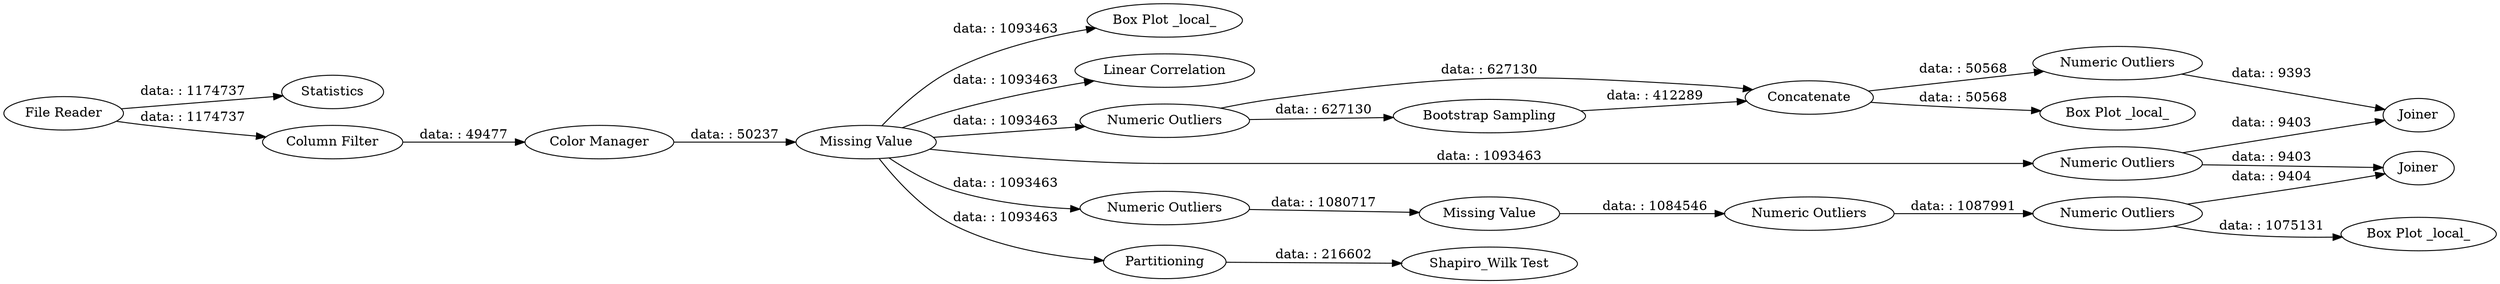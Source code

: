 digraph {
	"3016759041478245296_12" [label="Box Plot _local_"]
	"3016759041478245296_1" [label="File Reader"]
	"3016759041478245296_22" [label=Joiner]
	"3016759041478245296_26" [label="Numeric Outliers"]
	"3016759041478245296_15" [label="Linear Correlation"]
	"3016759041478245296_17" [label="Missing Value"]
	"3016759041478245296_4" [label="Missing Value"]
	"3016759041478245296_25" [label=Concatenate]
	"3016759041478245296_20" [label="Numeric Outliers"]
	"3016759041478245296_18" [label="Numeric Outliers"]
	"3016759041478245296_14" [label="Shapiro_Wilk Test"]
	"3016759041478245296_23" [label="Numeric Outliers"]
	"3016759041478245296_19" [label="Numeric Outliers"]
	"3016759041478245296_2" [label=Statistics]
	"3016759041478245296_21" [label="Box Plot _local_"]
	"3016759041478245296_24" [label="Bootstrap Sampling"]
	"3016759041478245296_3" [label="Column Filter"]
	"3016759041478245296_5" [label="Color Manager"]
	"3016759041478245296_28" [label="Box Plot _local_"]
	"3016759041478245296_16" [label="Numeric Outliers"]
	"3016759041478245296_27" [label=Joiner]
	"3016759041478245296_13" [label=Partitioning]
	"3016759041478245296_20" -> "3016759041478245296_22" [label="data: : 9404"]
	"3016759041478245296_4" -> "3016759041478245296_19" [label="data: : 1093463"]
	"3016759041478245296_18" -> "3016759041478245296_20" [label="data: : 1087991"]
	"3016759041478245296_3" -> "3016759041478245296_5" [label="data: : 49477"]
	"3016759041478245296_5" -> "3016759041478245296_4" [label="data: : 50237"]
	"3016759041478245296_23" -> "3016759041478245296_24" [label="data: : 627130"]
	"3016759041478245296_4" -> "3016759041478245296_15" [label="data: : 1093463"]
	"3016759041478245296_17" -> "3016759041478245296_18" [label="data: : 1084546"]
	"3016759041478245296_26" -> "3016759041478245296_27" [label="data: : 9393"]
	"3016759041478245296_4" -> "3016759041478245296_12" [label="data: : 1093463"]
	"3016759041478245296_19" -> "3016759041478245296_27" [label="data: : 9403"]
	"3016759041478245296_1" -> "3016759041478245296_2" [label="data: : 1174737"]
	"3016759041478245296_25" -> "3016759041478245296_26" [label="data: : 50568"]
	"3016759041478245296_23" -> "3016759041478245296_25" [label="data: : 627130"]
	"3016759041478245296_4" -> "3016759041478245296_16" [label="data: : 1093463"]
	"3016759041478245296_19" -> "3016759041478245296_22" [label="data: : 9403"]
	"3016759041478245296_24" -> "3016759041478245296_25" [label="data: : 412289"]
	"3016759041478245296_16" -> "3016759041478245296_17" [label="data: : 1080717"]
	"3016759041478245296_13" -> "3016759041478245296_14" [label="data: : 216602"]
	"3016759041478245296_20" -> "3016759041478245296_21" [label="data: : 1075131"]
	"3016759041478245296_4" -> "3016759041478245296_13" [label="data: : 1093463"]
	"3016759041478245296_25" -> "3016759041478245296_28" [label="data: : 50568"]
	"3016759041478245296_1" -> "3016759041478245296_3" [label="data: : 1174737"]
	"3016759041478245296_4" -> "3016759041478245296_23" [label="data: : 1093463"]
	rankdir=LR
}
